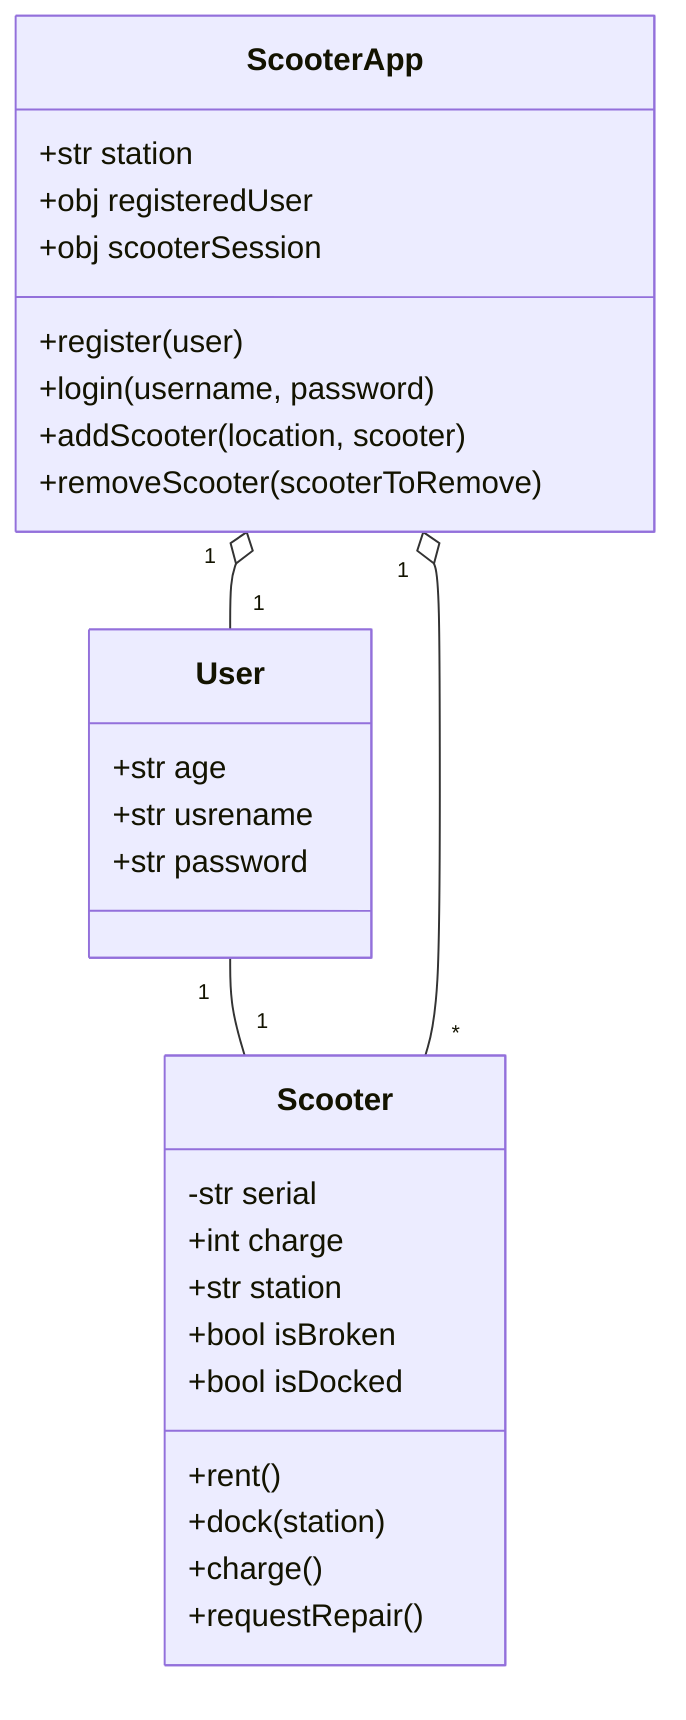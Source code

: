 classDiagram

    User "1" -- "1" Scooter
    ScooterApp "1" o-- "1" User
    ScooterApp "1" o-- "*" Scooter

    class User {
        +str age
        +str usrename
        +str password
    }

    class Scooter {
        -str serial
        +int charge
        +str station
        +bool isBroken
        +bool isDocked

        +rent()
        +dock(station)
        +charge()
        +requestRepair()
    }

    class ScooterApp {
        +str station
        +obj registeredUser
        +obj scooterSession

        +register(user)
        +login(username, password)
        +addScooter(location, scooter)
        +removeScooter(scooterToRemove)
    }